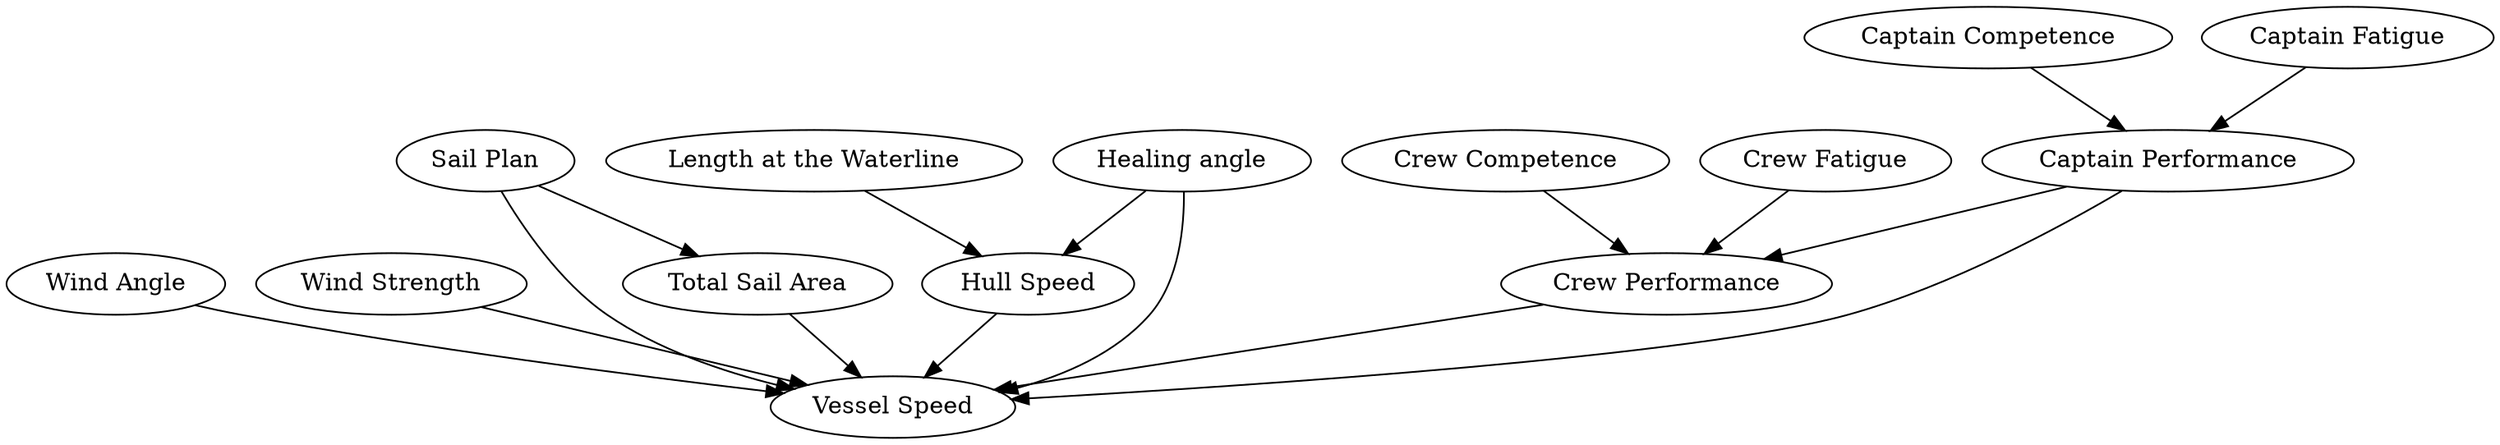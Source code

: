 digraph G {
  "Wind Angle" -> "Vessel Speed"
  "Wind Strength" -> "Vessel Speed"
  "Sail Plan" -> "Vessel Speed"
  "Total Sail Area" -> "Vessel Speed"
  "Sail Plan" -> "Total Sail Area"
  "Hull Speed" -> "Vessel Speed"
  "Length at the Waterline" -> "Hull Speed"
  "Healing angle" -> "Hull Speed"
  "Healing angle" -> "Vessel Speed"
  "Captain Competence" -> "Captain Performance"
  "Captain Fatigue" -> "Captain Performance"
  "Captain Performance" -> "Vessel Speed"
  "Captain Performance" -> "Crew Performance"
  "Crew Competence" -> "Crew Performance"
  "Crew Fatigue" -> "Crew Performance"
  "Crew Performance" -> "Vessel Speed"
}

digraph G {
  "Wind Angle" -> "Vessel Speed"
  "Wind Strength" -> "Vessel Speed"
}

digraph G {
  "Wind Angle" -> "Vessel Speed"
  "Unobserved" -> "Vessel Speed"
}

digraph G {
  "Wind Angle" -> "Vessel Speed"
}
